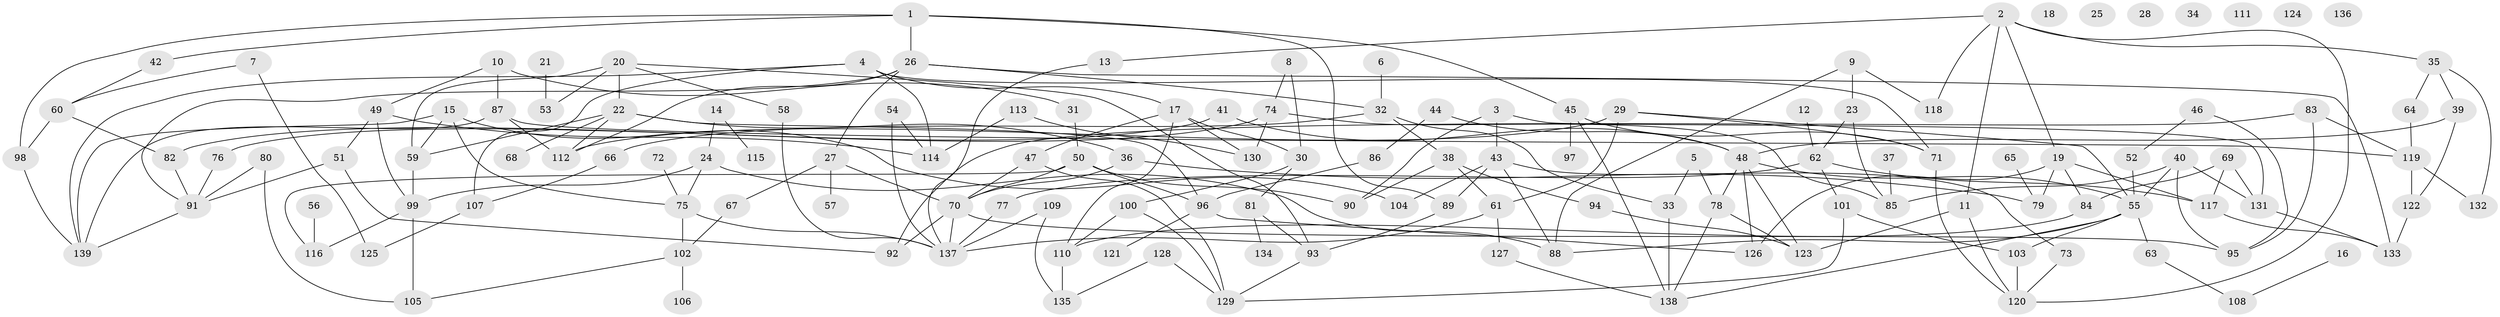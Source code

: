 // coarse degree distribution, {1: 0.08571428571428572, 7: 0.08571428571428572, 3: 0.2571428571428571, 9: 0.05714285714285714, 5: 0.05714285714285714, 4: 0.11428571428571428, 8: 0.11428571428571428, 11: 0.05714285714285714, 6: 0.08571428571428572, 2: 0.05714285714285714, 13: 0.02857142857142857}
// Generated by graph-tools (version 1.1) at 2025/35/03/04/25 23:35:51]
// undirected, 139 vertices, 213 edges
graph export_dot {
  node [color=gray90,style=filled];
  1;
  2;
  3;
  4;
  5;
  6;
  7;
  8;
  9;
  10;
  11;
  12;
  13;
  14;
  15;
  16;
  17;
  18;
  19;
  20;
  21;
  22;
  23;
  24;
  25;
  26;
  27;
  28;
  29;
  30;
  31;
  32;
  33;
  34;
  35;
  36;
  37;
  38;
  39;
  40;
  41;
  42;
  43;
  44;
  45;
  46;
  47;
  48;
  49;
  50;
  51;
  52;
  53;
  54;
  55;
  56;
  57;
  58;
  59;
  60;
  61;
  62;
  63;
  64;
  65;
  66;
  67;
  68;
  69;
  70;
  71;
  72;
  73;
  74;
  75;
  76;
  77;
  78;
  79;
  80;
  81;
  82;
  83;
  84;
  85;
  86;
  87;
  88;
  89;
  90;
  91;
  92;
  93;
  94;
  95;
  96;
  97;
  98;
  99;
  100;
  101;
  102;
  103;
  104;
  105;
  106;
  107;
  108;
  109;
  110;
  111;
  112;
  113;
  114;
  115;
  116;
  117;
  118;
  119;
  120;
  121;
  122;
  123;
  124;
  125;
  126;
  127;
  128;
  129;
  130;
  131;
  132;
  133;
  134;
  135;
  136;
  137;
  138;
  139;
  1 -- 26;
  1 -- 42;
  1 -- 45;
  1 -- 89;
  1 -- 98;
  2 -- 11;
  2 -- 13;
  2 -- 19;
  2 -- 35;
  2 -- 118;
  2 -- 120;
  3 -- 43;
  3 -- 90;
  3 -- 131;
  4 -- 17;
  4 -- 71;
  4 -- 107;
  4 -- 114;
  4 -- 139;
  5 -- 33;
  5 -- 78;
  6 -- 32;
  7 -- 60;
  7 -- 125;
  8 -- 30;
  8 -- 74;
  9 -- 23;
  9 -- 88;
  9 -- 118;
  10 -- 31;
  10 -- 49;
  10 -- 87;
  11 -- 120;
  11 -- 123;
  12 -- 62;
  13 -- 137;
  14 -- 24;
  14 -- 115;
  15 -- 59;
  15 -- 75;
  15 -- 104;
  15 -- 139;
  16 -- 108;
  17 -- 30;
  17 -- 47;
  17 -- 110;
  17 -- 130;
  19 -- 79;
  19 -- 84;
  19 -- 117;
  19 -- 126;
  20 -- 22;
  20 -- 53;
  20 -- 58;
  20 -- 59;
  20 -- 93;
  21 -- 53;
  22 -- 36;
  22 -- 59;
  22 -- 68;
  22 -- 96;
  22 -- 112;
  23 -- 62;
  23 -- 85;
  24 -- 75;
  24 -- 88;
  24 -- 99;
  26 -- 27;
  26 -- 32;
  26 -- 91;
  26 -- 112;
  26 -- 133;
  27 -- 57;
  27 -- 67;
  27 -- 70;
  29 -- 55;
  29 -- 61;
  29 -- 71;
  29 -- 112;
  30 -- 81;
  30 -- 100;
  31 -- 50;
  32 -- 33;
  32 -- 38;
  32 -- 66;
  33 -- 138;
  35 -- 39;
  35 -- 64;
  35 -- 132;
  36 -- 70;
  36 -- 79;
  37 -- 85;
  38 -- 61;
  38 -- 90;
  38 -- 94;
  39 -- 48;
  39 -- 122;
  40 -- 55;
  40 -- 85;
  40 -- 95;
  40 -- 131;
  41 -- 48;
  41 -- 76;
  42 -- 60;
  43 -- 73;
  43 -- 88;
  43 -- 89;
  43 -- 104;
  44 -- 48;
  44 -- 86;
  45 -- 71;
  45 -- 97;
  45 -- 138;
  46 -- 52;
  46 -- 95;
  47 -- 70;
  47 -- 129;
  48 -- 55;
  48 -- 78;
  48 -- 123;
  48 -- 126;
  49 -- 51;
  49 -- 99;
  49 -- 114;
  50 -- 70;
  50 -- 90;
  50 -- 96;
  50 -- 116;
  51 -- 91;
  51 -- 92;
  52 -- 55;
  54 -- 114;
  54 -- 137;
  55 -- 63;
  55 -- 88;
  55 -- 103;
  55 -- 138;
  56 -- 116;
  58 -- 137;
  59 -- 99;
  60 -- 82;
  60 -- 98;
  61 -- 127;
  61 -- 137;
  62 -- 77;
  62 -- 101;
  62 -- 117;
  63 -- 108;
  64 -- 119;
  65 -- 79;
  66 -- 107;
  67 -- 102;
  69 -- 84;
  69 -- 117;
  69 -- 131;
  70 -- 92;
  70 -- 95;
  70 -- 137;
  71 -- 120;
  72 -- 75;
  73 -- 120;
  74 -- 82;
  74 -- 85;
  74 -- 130;
  75 -- 102;
  75 -- 137;
  76 -- 91;
  77 -- 137;
  78 -- 123;
  78 -- 138;
  80 -- 91;
  80 -- 105;
  81 -- 93;
  81 -- 134;
  82 -- 91;
  83 -- 92;
  83 -- 95;
  83 -- 119;
  84 -- 110;
  86 -- 96;
  87 -- 112;
  87 -- 119;
  87 -- 139;
  89 -- 93;
  91 -- 139;
  93 -- 129;
  94 -- 123;
  96 -- 121;
  96 -- 126;
  98 -- 139;
  99 -- 105;
  99 -- 116;
  100 -- 110;
  100 -- 129;
  101 -- 103;
  101 -- 129;
  102 -- 105;
  102 -- 106;
  103 -- 120;
  107 -- 125;
  109 -- 135;
  109 -- 137;
  110 -- 135;
  113 -- 114;
  113 -- 130;
  117 -- 133;
  119 -- 122;
  119 -- 132;
  122 -- 133;
  127 -- 138;
  128 -- 129;
  128 -- 135;
  131 -- 133;
}

